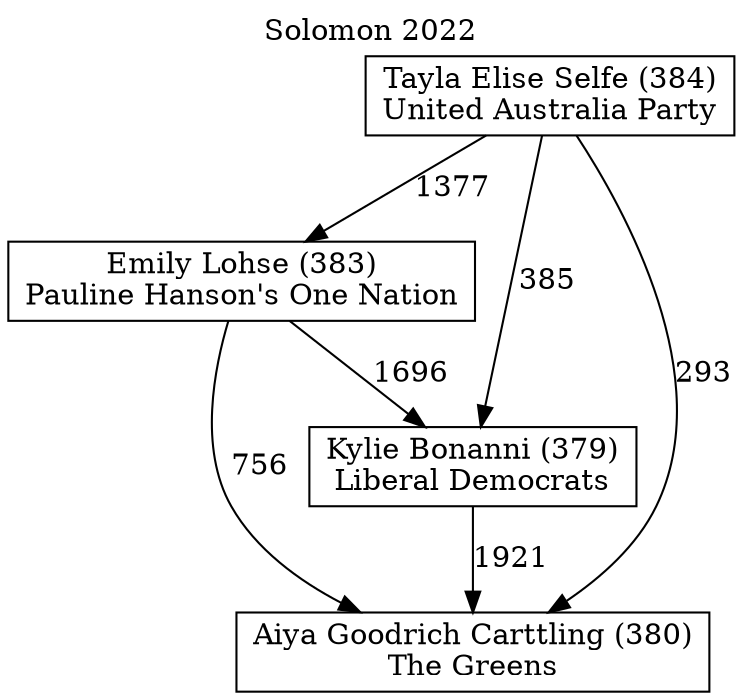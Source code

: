 // House preference flow
digraph "Aiya Goodrich Carttling (380)_Solomon_2022" {
	graph [label="Solomon 2022" labelloc=t mclimit=10]
	node [shape=box]
	"Emily Lohse (383)" [label="Emily Lohse (383)
Pauline Hanson's One Nation"]
	"Kylie Bonanni (379)" [label="Kylie Bonanni (379)
Liberal Democrats"]
	"Tayla Elise Selfe (384)" [label="Tayla Elise Selfe (384)
United Australia Party"]
	"Aiya Goodrich Carttling (380)" [label="Aiya Goodrich Carttling (380)
The Greens"]
	"Emily Lohse (383)" -> "Aiya Goodrich Carttling (380)" [label=756]
	"Emily Lohse (383)" -> "Kylie Bonanni (379)" [label=1696]
	"Tayla Elise Selfe (384)" -> "Emily Lohse (383)" [label=1377]
	"Tayla Elise Selfe (384)" -> "Kylie Bonanni (379)" [label=385]
	"Tayla Elise Selfe (384)" -> "Aiya Goodrich Carttling (380)" [label=293]
	"Kylie Bonanni (379)" -> "Aiya Goodrich Carttling (380)" [label=1921]
}
